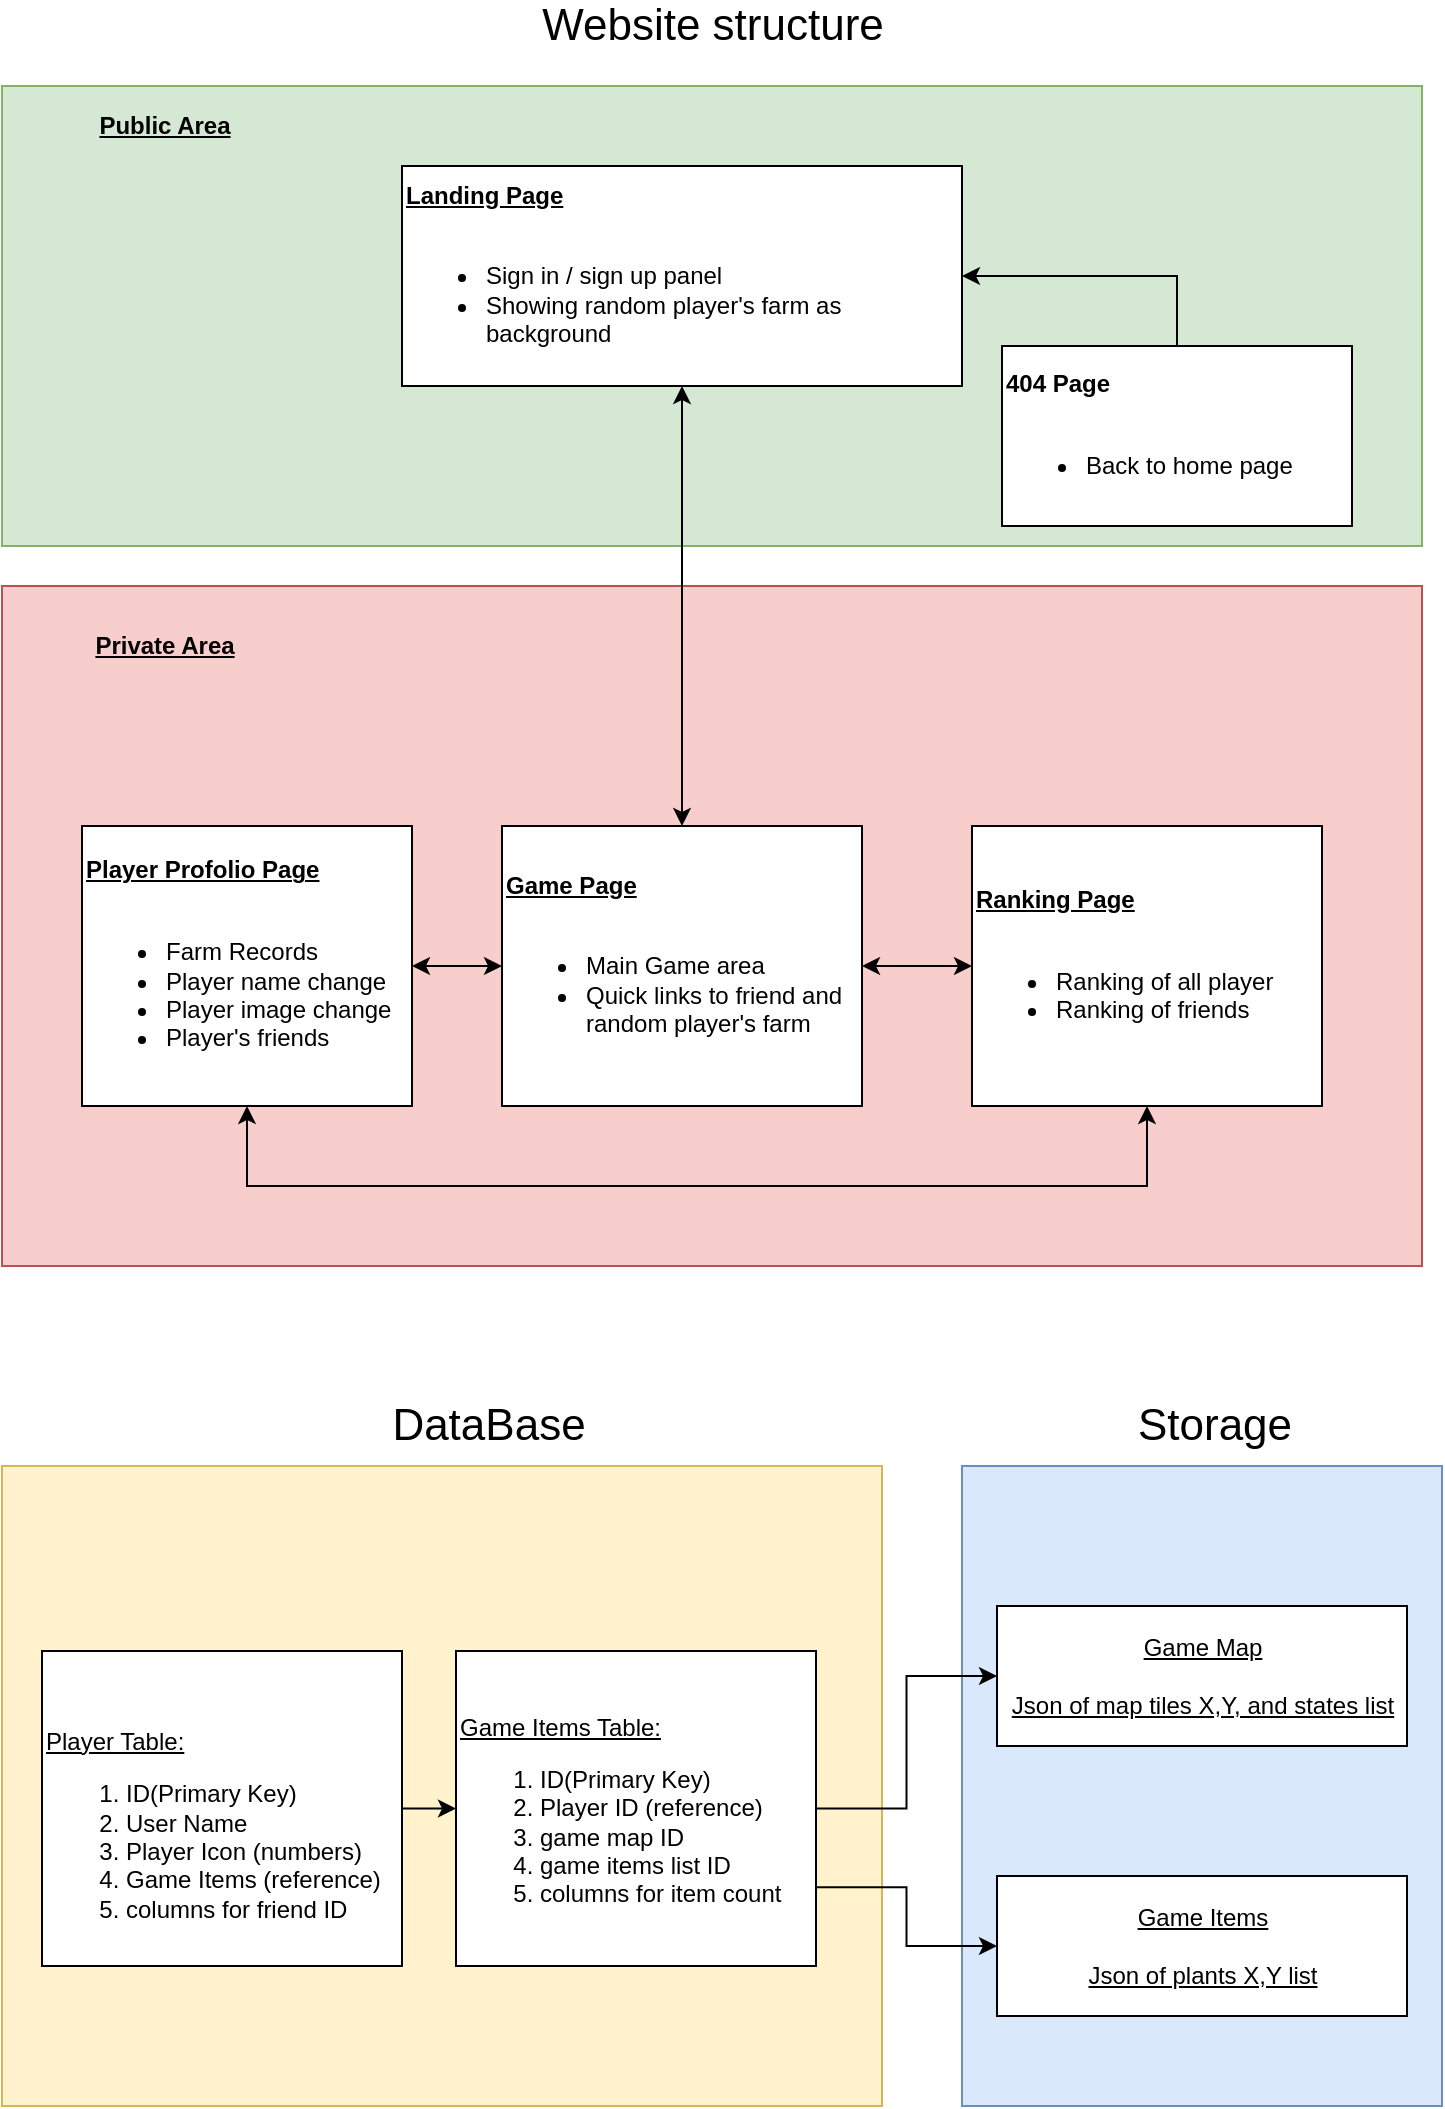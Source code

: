 <mxfile pages="1">
    <diagram id="XdIwv4lQ8_fS5-DtDzAZ" name="Page-1">
        <mxGraphModel dx="1245" dy="1013" grid="1" gridSize="10" guides="1" tooltips="1" connect="1" arrows="1" fold="1" page="1" pageScale="1" pageWidth="850" pageHeight="1100" math="0" shadow="0">
            <root>
                <mxCell id="0"/>
                <mxCell id="1" parent="0"/>
                <mxCell id="55" value="" style="rounded=0;whiteSpace=wrap;html=1;fillColor=#dae8fc;strokeColor=#6c8ebf;" parent="1" vertex="1">
                    <mxGeometry x="560" y="750" width="240" height="320" as="geometry"/>
                </mxCell>
                <mxCell id="46" value="" style="rounded=0;whiteSpace=wrap;html=1;fillColor=#fff2cc;strokeColor=#d6b656;" parent="1" vertex="1">
                    <mxGeometry x="80" y="750" width="440" height="320" as="geometry"/>
                </mxCell>
                <mxCell id="40" value="" style="rounded=0;whiteSpace=wrap;html=1;fillColor=#f8cecc;strokeColor=#b85450;" parent="1" vertex="1">
                    <mxGeometry x="80" y="310" width="710" height="340" as="geometry"/>
                </mxCell>
                <mxCell id="32" value="" style="rounded=0;whiteSpace=wrap;html=1;shadow=0;glass=0;comic=0;fillColor=#d5e8d4;strokeColor=#82b366;" parent="1" vertex="1">
                    <mxGeometry x="80" y="60" width="710" height="230" as="geometry"/>
                </mxCell>
                <mxCell id="23" style="edgeStyle=orthogonalEdgeStyle;rounded=0;orthogonalLoop=1;jettySize=auto;html=1;entryX=0.5;entryY=0;entryDx=0;entryDy=0;startArrow=classic;startFill=1;" parent="1" source="19" target="20" edge="1">
                    <mxGeometry relative="1" as="geometry"/>
                </mxCell>
                <mxCell id="19" value="&lt;b&gt;&lt;u&gt;Landing Page&lt;br&gt;&lt;/u&gt;&lt;/b&gt;&lt;br&gt;&lt;ul&gt;&lt;li&gt;&lt;span&gt;Sign in / sign up panel&lt;/span&gt;&lt;/li&gt;&lt;li&gt;&lt;span&gt;Showing random player's farm as background&lt;/span&gt;&lt;/li&gt;&lt;/ul&gt;" style="rounded=0;whiteSpace=wrap;html=1;shadow=0;glass=0;comic=0;align=left;" parent="1" vertex="1">
                    <mxGeometry x="280" y="100" width="280" height="110" as="geometry"/>
                </mxCell>
                <mxCell id="26" style="edgeStyle=orthogonalEdgeStyle;rounded=0;orthogonalLoop=1;jettySize=auto;html=1;entryX=1;entryY=0.5;entryDx=0;entryDy=0;startArrow=classic;startFill=1;" parent="1" source="20" target="22" edge="1">
                    <mxGeometry relative="1" as="geometry"/>
                </mxCell>
                <mxCell id="29" style="edgeStyle=orthogonalEdgeStyle;rounded=0;orthogonalLoop=1;jettySize=auto;html=1;entryX=0;entryY=0.5;entryDx=0;entryDy=0;startArrow=classic;startFill=1;" parent="1" source="20" target="21" edge="1">
                    <mxGeometry relative="1" as="geometry"/>
                </mxCell>
                <mxCell id="20" value="&lt;b&gt;&lt;u&gt;Game Page&lt;/u&gt;&lt;/b&gt;&lt;br&gt;&lt;br&gt;&lt;ul&gt;&lt;li&gt;Main Game area&lt;/li&gt;&lt;li&gt;Quick links to friend and random player's farm&lt;/li&gt;&lt;/ul&gt;" style="rounded=0;whiteSpace=wrap;html=1;shadow=0;glass=0;comic=0;align=left;" parent="1" vertex="1">
                    <mxGeometry x="330" y="430" width="180" height="140" as="geometry"/>
                </mxCell>
                <mxCell id="43" style="edgeStyle=orthogonalEdgeStyle;rounded=0;orthogonalLoop=1;jettySize=auto;html=1;exitX=0.5;exitY=1;exitDx=0;exitDy=0;entryX=0.5;entryY=1;entryDx=0;entryDy=0;startArrow=classic;startFill=1;" parent="1" source="21" target="22" edge="1">
                    <mxGeometry relative="1" as="geometry">
                        <Array as="points">
                            <mxPoint x="653" y="610"/>
                            <mxPoint x="203" y="610"/>
                        </Array>
                    </mxGeometry>
                </mxCell>
                <mxCell id="21" value="&lt;u&gt;&lt;b&gt;Ranking Page&lt;/b&gt;&lt;br&gt;&lt;/u&gt;&lt;br&gt;&lt;ul&gt;&lt;li&gt;Ranking of all player&lt;/li&gt;&lt;li&gt;Ranking of friends&lt;/li&gt;&lt;/ul&gt;" style="rounded=0;whiteSpace=wrap;html=1;shadow=0;glass=0;comic=0;align=left;" parent="1" vertex="1">
                    <mxGeometry x="565" y="430" width="175" height="140" as="geometry"/>
                </mxCell>
                <mxCell id="22" value="&lt;b&gt;&lt;u&gt;Player Profolio Page&lt;/u&gt;&lt;/b&gt;&lt;br&gt;&lt;br&gt;&lt;ul&gt;&lt;li&gt;Farm Records&lt;/li&gt;&lt;li&gt;Player name change&lt;/li&gt;&lt;li&gt;Player image change&lt;/li&gt;&lt;li&gt;Player's friends&lt;/li&gt;&lt;/ul&gt;" style="rounded=0;whiteSpace=wrap;html=1;shadow=0;glass=0;comic=0;align=left;" parent="1" vertex="1">
                    <mxGeometry x="120" y="430" width="165" height="140" as="geometry"/>
                </mxCell>
                <mxCell id="33" value="&lt;font style=&quot;font-size: 22px&quot;&gt;Website structure&lt;/font&gt;" style="text;html=1;strokeColor=none;fillColor=none;align=center;verticalAlign=middle;whiteSpace=wrap;rounded=0;shadow=0;glass=0;comic=0;" parent="1" vertex="1">
                    <mxGeometry x="331.5" y="20" width="207" height="20" as="geometry"/>
                </mxCell>
                <mxCell id="38" style="edgeStyle=orthogonalEdgeStyle;rounded=0;orthogonalLoop=1;jettySize=auto;html=1;" parent="1" source="37" target="19" edge="1">
                    <mxGeometry relative="1" as="geometry">
                        <Array as="points">
                            <mxPoint x="668" y="155"/>
                        </Array>
                    </mxGeometry>
                </mxCell>
                <mxCell id="37" value="&lt;b&gt;404 Page&lt;/b&gt;&lt;br&gt;&lt;br&gt;&lt;ul&gt;&lt;li&gt;Back to home page&lt;/li&gt;&lt;/ul&gt;" style="rounded=0;whiteSpace=wrap;html=1;shadow=0;glass=0;comic=0;align=left;" parent="1" vertex="1">
                    <mxGeometry x="580" y="190" width="175" height="90" as="geometry"/>
                </mxCell>
                <mxCell id="41" value="&lt;b&gt;&lt;u&gt;Public Area&lt;/u&gt;&lt;/b&gt;" style="text;html=1;strokeColor=none;fillColor=none;align=center;verticalAlign=middle;whiteSpace=wrap;rounded=0;shadow=0;glass=0;comic=0;" parent="1" vertex="1">
                    <mxGeometry x="90" y="70" width="143" height="20" as="geometry"/>
                </mxCell>
                <mxCell id="42" value="&lt;b&gt;&lt;u&gt;Private Area&lt;/u&gt;&lt;/b&gt;" style="text;html=1;strokeColor=none;fillColor=none;align=center;verticalAlign=middle;whiteSpace=wrap;rounded=0;shadow=0;glass=0;comic=0;" parent="1" vertex="1">
                    <mxGeometry x="90" y="330" width="143" height="20" as="geometry"/>
                </mxCell>
                <mxCell id="50" style="edgeStyle=orthogonalEdgeStyle;rounded=0;orthogonalLoop=1;jettySize=auto;html=1;" parent="1" source="44" target="45" edge="1">
                    <mxGeometry relative="1" as="geometry"/>
                </mxCell>
                <mxCell id="44" value="&lt;br&gt;&lt;br&gt;&lt;span&gt;&lt;u&gt;Player Table:&lt;/u&gt;&lt;br&gt;&lt;ol&gt;&lt;li&gt;&lt;span&gt;ID(Primary Key)&lt;/span&gt;&lt;/li&gt;&lt;li&gt;User Name&lt;/li&gt;&lt;li&gt;Player Icon (numbers)&lt;/li&gt;&lt;li&gt;Game Items (reference)&lt;/li&gt;&lt;li&gt;columns for friend ID&lt;/li&gt;&lt;/ol&gt;&lt;/span&gt;" style="rounded=0;whiteSpace=wrap;html=1;shadow=0;glass=0;comic=0;align=left;" parent="1" vertex="1">
                    <mxGeometry x="100" y="842.5" width="180" height="157.5" as="geometry"/>
                </mxCell>
                <mxCell id="52" style="edgeStyle=orthogonalEdgeStyle;rounded=0;orthogonalLoop=1;jettySize=auto;html=1;exitX=1;exitY=0.5;exitDx=0;exitDy=0;entryX=0;entryY=0.5;entryDx=0;entryDy=0;" parent="1" source="45" target="51" edge="1">
                    <mxGeometry relative="1" as="geometry"/>
                </mxCell>
                <mxCell id="54" style="edgeStyle=orthogonalEdgeStyle;rounded=0;orthogonalLoop=1;jettySize=auto;html=1;exitX=1;exitY=0.75;exitDx=0;exitDy=0;entryX=0;entryY=0.5;entryDx=0;entryDy=0;" parent="1" source="45" target="53" edge="1">
                    <mxGeometry relative="1" as="geometry"/>
                </mxCell>
                <mxCell id="45" value="&lt;br&gt;&lt;span&gt;&lt;u&gt;Game Items Table:&lt;/u&gt;&lt;br&gt;&lt;ol&gt;&lt;li&gt;ID(Primary Key)&lt;/li&gt;&lt;li&gt;Player ID (reference)&lt;/li&gt;&lt;li&gt;game map ID&lt;/li&gt;&lt;li&gt;game items list ID&lt;/li&gt;&lt;li&gt;columns for item count&lt;/li&gt;&lt;/ol&gt;&lt;/span&gt;" style="rounded=0;whiteSpace=wrap;html=1;shadow=0;glass=0;comic=0;align=left;" parent="1" vertex="1">
                    <mxGeometry x="307" y="842.5" width="180" height="157.5" as="geometry"/>
                </mxCell>
                <mxCell id="47" value="&lt;font style=&quot;font-size: 22px&quot;&gt;DataBase&lt;/font&gt;" style="text;html=1;strokeColor=none;fillColor=none;align=center;verticalAlign=middle;whiteSpace=wrap;rounded=0;shadow=0;glass=0;comic=0;" parent="1" vertex="1">
                    <mxGeometry x="219.5" y="720" width="207" height="20" as="geometry"/>
                </mxCell>
                <mxCell id="51" value="&lt;u&gt;Game Map&lt;br&gt;&lt;br&gt;Json of map tiles X,Y, and states list&lt;br&gt;&lt;/u&gt;" style="rounded=0;whiteSpace=wrap;html=1;" parent="1" vertex="1">
                    <mxGeometry x="577.5" y="820" width="205" height="70" as="geometry"/>
                </mxCell>
                <mxCell id="53" value="&lt;u&gt;Game Items&lt;br&gt;&lt;br&gt;Json of plants X,Y list&lt;br&gt;&lt;/u&gt;" style="rounded=0;whiteSpace=wrap;html=1;" parent="1" vertex="1">
                    <mxGeometry x="577.5" y="955" width="205" height="70" as="geometry"/>
                </mxCell>
                <mxCell id="56" value="&lt;font style=&quot;font-size: 22px&quot;&gt;Storage&lt;/font&gt;" style="text;html=1;strokeColor=none;fillColor=none;align=center;verticalAlign=middle;whiteSpace=wrap;rounded=0;shadow=0;glass=0;comic=0;" parent="1" vertex="1">
                    <mxGeometry x="583" y="720" width="207" height="20" as="geometry"/>
                </mxCell>
            </root>
        </mxGraphModel>
    </diagram>
    <diagram id="KLiDko6c9qLAp2b6ajG7" name="DataBase_DIO_v1">
        <mxGraphModel dx="934" dy="760" grid="1" gridSize="10" guides="1" tooltips="1" connect="1" arrows="1" fold="1" page="1" pageScale="1" pageWidth="827" pageHeight="1169" math="0" shadow="0">
            <root>
                <mxCell id="bg_3YFi4MX8aTfjCKNi9-0"/>
                <mxCell id="bg_3YFi4MX8aTfjCKNi9-1" parent="bg_3YFi4MX8aTfjCKNi9-0"/>
                <mxCell id="gTAQo0cqt9wSHsmZ6uD3-0" value="&lt;br&gt;&lt;br&gt;&lt;span&gt;&lt;u&gt;Player Table:&lt;/u&gt;&lt;br&gt;&lt;ol&gt;&lt;li&gt;&lt;span&gt;ID(Primary Key)&lt;/span&gt;&lt;/li&gt;&lt;li&gt;User Name&lt;/li&gt;&lt;li&gt;Player Icon (numbers)&lt;/li&gt;&lt;li&gt;Game Items (reference)&lt;/li&gt;&lt;li&gt;columns for friend ID&lt;/li&gt;&lt;/ol&gt;&lt;/span&gt;" style="rounded=0;whiteSpace=wrap;html=1;shadow=0;glass=0;comic=0;align=left;" vertex="1" parent="bg_3YFi4MX8aTfjCKNi9-1">
                    <mxGeometry x="380" y="270" width="180" height="157.5" as="geometry"/>
                </mxCell>
                <mxCell id="Qzjzcl9aiFE4IQkGEI-d-0" value="&lt;br&gt;&lt;span&gt;&lt;u&gt;Game Items Table:&lt;/u&gt;&lt;br&gt;&lt;ol&gt;&lt;li&gt;ID(Primary Key)&lt;/li&gt;&lt;li&gt;Player ID (reference)&lt;/li&gt;&lt;li&gt;game map ID&lt;/li&gt;&lt;li&gt;game items list ID&lt;/li&gt;&lt;li&gt;columns for item count&lt;/li&gt;&lt;/ol&gt;&lt;/span&gt;" style="rounded=0;whiteSpace=wrap;html=1;shadow=0;glass=0;comic=0;align=left;" vertex="1" parent="bg_3YFi4MX8aTfjCKNi9-1">
                    <mxGeometry x="590" y="270" width="180" height="157.5" as="geometry"/>
                </mxCell>
                <mxCell id="Qzjzcl9aiFE4IQkGEI-d-161" value="Player Table" style="shape=table;startSize=30;container=1;collapsible=0;childLayout=tableLayout;fixedRows=1;rowLines=0;fontStyle=1;align=center;pointerEvents=1;" vertex="1" parent="bg_3YFi4MX8aTfjCKNi9-1">
                    <mxGeometry x="280" y="510" width="180" height="210" as="geometry"/>
                </mxCell>
                <mxCell id="Qzjzcl9aiFE4IQkGEI-d-162" value="" style="shape=partialRectangle;html=1;whiteSpace=wrap;collapsible=0;dropTarget=0;pointerEvents=1;fillColor=none;top=0;left=0;bottom=1;right=0;points=[[0,0.5],[1,0.5]];portConstraint=eastwest;" vertex="1" parent="Qzjzcl9aiFE4IQkGEI-d-161">
                    <mxGeometry y="30" width="180" height="30" as="geometry"/>
                </mxCell>
                <mxCell id="Qzjzcl9aiFE4IQkGEI-d-163" value="1" style="shape=partialRectangle;html=1;whiteSpace=wrap;connectable=0;fillColor=none;top=0;left=0;bottom=0;right=0;overflow=hidden;pointerEvents=1;" vertex="1" parent="Qzjzcl9aiFE4IQkGEI-d-162">
                    <mxGeometry width="40" height="30" as="geometry">
                        <mxRectangle width="40" height="30" as="alternateBounds"/>
                    </mxGeometry>
                </mxCell>
                <mxCell id="Qzjzcl9aiFE4IQkGEI-d-164" value="User ID (Primary Key)" style="shape=partialRectangle;html=1;whiteSpace=wrap;connectable=0;fillColor=none;top=0;left=0;bottom=0;right=0;align=left;spacingLeft=6;overflow=hidden;pointerEvents=1;" vertex="1" parent="Qzjzcl9aiFE4IQkGEI-d-162">
                    <mxGeometry x="40" width="140" height="30" as="geometry">
                        <mxRectangle width="140" height="30" as="alternateBounds"/>
                    </mxGeometry>
                </mxCell>
                <mxCell id="Qzjzcl9aiFE4IQkGEI-d-165" value="" style="shape=partialRectangle;html=1;whiteSpace=wrap;collapsible=0;dropTarget=0;pointerEvents=1;fillColor=none;top=0;left=0;bottom=0;right=0;points=[[0,0.5],[1,0.5]];portConstraint=eastwest;" vertex="1" parent="Qzjzcl9aiFE4IQkGEI-d-161">
                    <mxGeometry y="60" width="180" height="30" as="geometry"/>
                </mxCell>
                <mxCell id="Qzjzcl9aiFE4IQkGEI-d-166" value="2" style="shape=partialRectangle;html=1;whiteSpace=wrap;connectable=0;fillColor=none;top=0;left=0;bottom=0;right=0;overflow=hidden;pointerEvents=1;" vertex="1" parent="Qzjzcl9aiFE4IQkGEI-d-165">
                    <mxGeometry width="40" height="30" as="geometry">
                        <mxRectangle width="40" height="30" as="alternateBounds"/>
                    </mxGeometry>
                </mxCell>
                <mxCell id="Qzjzcl9aiFE4IQkGEI-d-167" value="Login Acc (not null)" style="shape=partialRectangle;html=1;whiteSpace=wrap;connectable=0;fillColor=none;top=0;left=0;bottom=0;right=0;align=left;spacingLeft=6;overflow=hidden;pointerEvents=1;" vertex="1" parent="Qzjzcl9aiFE4IQkGEI-d-165">
                    <mxGeometry x="40" width="140" height="30" as="geometry">
                        <mxRectangle width="140" height="30" as="alternateBounds"/>
                    </mxGeometry>
                </mxCell>
                <mxCell id="Qzjzcl9aiFE4IQkGEI-d-168" value="" style="shape=partialRectangle;html=1;whiteSpace=wrap;collapsible=0;dropTarget=0;pointerEvents=1;fillColor=none;top=0;left=0;bottom=0;right=0;points=[[0,0.5],[1,0.5]];portConstraint=eastwest;" vertex="1" parent="Qzjzcl9aiFE4IQkGEI-d-161">
                    <mxGeometry y="90" width="180" height="30" as="geometry"/>
                </mxCell>
                <mxCell id="Qzjzcl9aiFE4IQkGEI-d-169" value="3" style="shape=partialRectangle;html=1;whiteSpace=wrap;connectable=0;fillColor=none;top=0;left=0;bottom=0;right=0;overflow=hidden;pointerEvents=1;" vertex="1" parent="Qzjzcl9aiFE4IQkGEI-d-168">
                    <mxGeometry width="40" height="30" as="geometry">
                        <mxRectangle width="40" height="30" as="alternateBounds"/>
                    </mxGeometry>
                </mxCell>
                <mxCell id="Qzjzcl9aiFE4IQkGEI-d-170" value="Login Pw (not null" style="shape=partialRectangle;html=1;whiteSpace=wrap;connectable=0;fillColor=none;top=0;left=0;bottom=0;right=0;align=left;spacingLeft=6;overflow=hidden;pointerEvents=1;" vertex="1" parent="Qzjzcl9aiFE4IQkGEI-d-168">
                    <mxGeometry x="40" width="140" height="30" as="geometry">
                        <mxRectangle width="140" height="30" as="alternateBounds"/>
                    </mxGeometry>
                </mxCell>
                <mxCell id="Qzjzcl9aiFE4IQkGEI-d-247" value="" style="shape=partialRectangle;html=1;whiteSpace=wrap;collapsible=0;dropTarget=0;pointerEvents=1;fillColor=none;top=0;left=0;bottom=0;right=0;points=[[0,0.5],[1,0.5]];portConstraint=eastwest;" vertex="1" parent="Qzjzcl9aiFE4IQkGEI-d-161">
                    <mxGeometry y="120" width="180" height="30" as="geometry"/>
                </mxCell>
                <mxCell id="Qzjzcl9aiFE4IQkGEI-d-248" value="4" style="shape=partialRectangle;html=1;whiteSpace=wrap;connectable=0;fillColor=none;top=0;left=0;bottom=0;right=0;overflow=hidden;pointerEvents=1;" vertex="1" parent="Qzjzcl9aiFE4IQkGEI-d-247">
                    <mxGeometry width="40" height="30" as="geometry">
                        <mxRectangle width="40" height="30" as="alternateBounds"/>
                    </mxGeometry>
                </mxCell>
                <mxCell id="Qzjzcl9aiFE4IQkGEI-d-249" value="Last Login Time (defualt)" style="shape=partialRectangle;html=1;whiteSpace=wrap;connectable=0;fillColor=none;top=0;left=0;bottom=0;right=0;align=left;spacingLeft=6;overflow=hidden;pointerEvents=1;" vertex="1" parent="Qzjzcl9aiFE4IQkGEI-d-247">
                    <mxGeometry x="40" width="140" height="30" as="geometry">
                        <mxRectangle width="140" height="30" as="alternateBounds"/>
                    </mxGeometry>
                </mxCell>
                <mxCell id="Qzjzcl9aiFE4IQkGEI-d-250" value="" style="shape=partialRectangle;html=1;whiteSpace=wrap;collapsible=0;dropTarget=0;pointerEvents=1;fillColor=none;top=0;left=0;bottom=0;right=0;points=[[0,0.5],[1,0.5]];portConstraint=eastwest;" vertex="1" parent="Qzjzcl9aiFE4IQkGEI-d-161">
                    <mxGeometry y="150" width="180" height="30" as="geometry"/>
                </mxCell>
                <mxCell id="Qzjzcl9aiFE4IQkGEI-d-251" value="5" style="shape=partialRectangle;html=1;whiteSpace=wrap;connectable=0;fillColor=none;top=0;left=0;bottom=0;right=0;overflow=hidden;pointerEvents=1;" vertex="1" parent="Qzjzcl9aiFE4IQkGEI-d-250">
                    <mxGeometry width="40" height="30" as="geometry">
                        <mxRectangle width="40" height="30" as="alternateBounds"/>
                    </mxGeometry>
                </mxCell>
                <mxCell id="Qzjzcl9aiFE4IQkGEI-d-252" value="HashKey (if need)" style="shape=partialRectangle;html=1;whiteSpace=wrap;connectable=0;fillColor=none;top=0;left=0;bottom=0;right=0;align=left;spacingLeft=6;overflow=hidden;pointerEvents=1;" vertex="1" parent="Qzjzcl9aiFE4IQkGEI-d-250">
                    <mxGeometry x="40" width="140" height="30" as="geometry">
                        <mxRectangle width="140" height="30" as="alternateBounds"/>
                    </mxGeometry>
                </mxCell>
                <mxCell id="Qzjzcl9aiFE4IQkGEI-d-174" value="user_info" style="shape=table;startSize=30;container=1;collapsible=0;childLayout=tableLayout;fixedRows=1;rowLines=0;fontStyle=1;align=center;pointerEvents=1;" vertex="1" parent="bg_3YFi4MX8aTfjCKNi9-1">
                    <mxGeometry x="600" y="510" width="180" height="270" as="geometry"/>
                </mxCell>
                <mxCell id="Qzjzcl9aiFE4IQkGEI-d-175" value="" style="shape=partialRectangle;html=1;whiteSpace=wrap;collapsible=0;dropTarget=0;pointerEvents=1;fillColor=none;top=0;left=0;bottom=1;right=0;points=[[0,0.5],[1,0.5]];portConstraint=eastwest;" vertex="1" parent="Qzjzcl9aiFE4IQkGEI-d-174">
                    <mxGeometry y="30" width="180" height="30" as="geometry"/>
                </mxCell>
                <mxCell id="Qzjzcl9aiFE4IQkGEI-d-176" value="1" style="shape=partialRectangle;html=1;whiteSpace=wrap;connectable=0;fillColor=none;top=0;left=0;bottom=0;right=0;overflow=hidden;pointerEvents=1;" vertex="1" parent="Qzjzcl9aiFE4IQkGEI-d-175">
                    <mxGeometry width="40" height="30" as="geometry">
                        <mxRectangle width="40" height="30" as="alternateBounds"/>
                    </mxGeometry>
                </mxCell>
                <mxCell id="Qzjzcl9aiFE4IQkGEI-d-177" value="User ID (FK)" style="shape=partialRectangle;html=1;whiteSpace=wrap;connectable=0;fillColor=none;top=0;left=0;bottom=0;right=0;align=left;spacingLeft=6;overflow=hidden;pointerEvents=1;" vertex="1" parent="Qzjzcl9aiFE4IQkGEI-d-175">
                    <mxGeometry x="40" width="140" height="30" as="geometry">
                        <mxRectangle width="140" height="30" as="alternateBounds"/>
                    </mxGeometry>
                </mxCell>
                <mxCell id="Qzjzcl9aiFE4IQkGEI-d-178" value="" style="shape=partialRectangle;html=1;whiteSpace=wrap;collapsible=0;dropTarget=0;pointerEvents=1;fillColor=none;top=0;left=0;bottom=0;right=0;points=[[0,0.5],[1,0.5]];portConstraint=eastwest;" vertex="1" parent="Qzjzcl9aiFE4IQkGEI-d-174">
                    <mxGeometry y="60" width="180" height="30" as="geometry"/>
                </mxCell>
                <mxCell id="Qzjzcl9aiFE4IQkGEI-d-179" value="2" style="shape=partialRectangle;html=1;whiteSpace=wrap;connectable=0;fillColor=none;top=0;left=0;bottom=0;right=0;overflow=hidden;pointerEvents=1;" vertex="1" parent="Qzjzcl9aiFE4IQkGEI-d-178">
                    <mxGeometry width="40" height="30" as="geometry">
                        <mxRectangle width="40" height="30" as="alternateBounds"/>
                    </mxGeometry>
                </mxCell>
                <mxCell id="Qzjzcl9aiFE4IQkGEI-d-180" value="User Name (not null)" style="shape=partialRectangle;html=1;whiteSpace=wrap;connectable=0;fillColor=none;top=0;left=0;bottom=0;right=0;align=left;spacingLeft=6;overflow=hidden;pointerEvents=1;" vertex="1" parent="Qzjzcl9aiFE4IQkGEI-d-178">
                    <mxGeometry x="40" width="140" height="30" as="geometry">
                        <mxRectangle width="140" height="30" as="alternateBounds"/>
                    </mxGeometry>
                </mxCell>
                <mxCell id="Qzjzcl9aiFE4IQkGEI-d-181" value="" style="shape=partialRectangle;html=1;whiteSpace=wrap;collapsible=0;dropTarget=0;pointerEvents=1;fillColor=none;top=0;left=0;bottom=0;right=0;points=[[0,0.5],[1,0.5]];portConstraint=eastwest;" vertex="1" parent="Qzjzcl9aiFE4IQkGEI-d-174">
                    <mxGeometry y="90" width="180" height="30" as="geometry"/>
                </mxCell>
                <mxCell id="Qzjzcl9aiFE4IQkGEI-d-182" value="3" style="shape=partialRectangle;html=1;whiteSpace=wrap;connectable=0;fillColor=none;top=0;left=0;bottom=0;right=0;overflow=hidden;pointerEvents=1;" vertex="1" parent="Qzjzcl9aiFE4IQkGEI-d-181">
                    <mxGeometry width="40" height="30" as="geometry">
                        <mxRectangle width="40" height="30" as="alternateBounds"/>
                    </mxGeometry>
                </mxCell>
                <mxCell id="Qzjzcl9aiFE4IQkGEI-d-183" value="User Icon" style="shape=partialRectangle;html=1;whiteSpace=wrap;connectable=0;fillColor=none;top=0;left=0;bottom=0;right=0;align=left;spacingLeft=6;overflow=hidden;pointerEvents=1;" vertex="1" parent="Qzjzcl9aiFE4IQkGEI-d-181">
                    <mxGeometry x="40" width="140" height="30" as="geometry">
                        <mxRectangle width="140" height="30" as="alternateBounds"/>
                    </mxGeometry>
                </mxCell>
                <mxCell id="Qzjzcl9aiFE4IQkGEI-d-185" value="" style="shape=partialRectangle;html=1;whiteSpace=wrap;collapsible=0;dropTarget=0;pointerEvents=1;fillColor=none;top=0;left=0;bottom=0;right=0;points=[[0,0.5],[1,0.5]];portConstraint=eastwest;" vertex="1" parent="Qzjzcl9aiFE4IQkGEI-d-174">
                    <mxGeometry y="120" width="180" height="30" as="geometry"/>
                </mxCell>
                <mxCell id="Qzjzcl9aiFE4IQkGEI-d-186" value="4" style="shape=partialRectangle;html=1;whiteSpace=wrap;connectable=0;fillColor=none;top=0;left=0;bottom=0;right=0;overflow=hidden;pointerEvents=1;" vertex="1" parent="Qzjzcl9aiFE4IQkGEI-d-185">
                    <mxGeometry width="40" height="30" as="geometry">
                        <mxRectangle width="40" height="30" as="alternateBounds"/>
                    </mxGeometry>
                </mxCell>
                <mxCell id="Qzjzcl9aiFE4IQkGEI-d-187" value="Friend (other User ID)" style="shape=partialRectangle;html=1;whiteSpace=wrap;connectable=0;fillColor=none;top=0;left=0;bottom=0;right=0;align=left;spacingLeft=6;overflow=hidden;pointerEvents=1;" vertex="1" parent="Qzjzcl9aiFE4IQkGEI-d-185">
                    <mxGeometry x="40" width="140" height="30" as="geometry">
                        <mxRectangle width="140" height="30" as="alternateBounds"/>
                    </mxGeometry>
                </mxCell>
                <mxCell id="Qzjzcl9aiFE4IQkGEI-d-188" value="" style="shape=partialRectangle;html=1;whiteSpace=wrap;collapsible=0;dropTarget=0;pointerEvents=1;fillColor=none;top=0;left=0;bottom=0;right=0;points=[[0,0.5],[1,0.5]];portConstraint=eastwest;" vertex="1" parent="Qzjzcl9aiFE4IQkGEI-d-174">
                    <mxGeometry y="150" width="180" height="30" as="geometry"/>
                </mxCell>
                <mxCell id="Qzjzcl9aiFE4IQkGEI-d-189" value="5" style="shape=partialRectangle;html=1;whiteSpace=wrap;connectable=0;fillColor=none;top=0;left=0;bottom=0;right=0;overflow=hidden;pointerEvents=1;" vertex="1" parent="Qzjzcl9aiFE4IQkGEI-d-188">
                    <mxGeometry width="40" height="30" as="geometry">
                        <mxRectangle width="40" height="30" as="alternateBounds"/>
                    </mxGeometry>
                </mxCell>
                <mxCell id="Qzjzcl9aiFE4IQkGEI-d-190" value="Game_Map_ID (PK)" style="shape=partialRectangle;html=1;whiteSpace=wrap;connectable=0;fillColor=none;top=0;left=0;bottom=0;right=0;align=left;spacingLeft=6;overflow=hidden;pointerEvents=1;" vertex="1" parent="Qzjzcl9aiFE4IQkGEI-d-188">
                    <mxGeometry x="40" width="140" height="30" as="geometry">
                        <mxRectangle width="140" height="30" as="alternateBounds"/>
                    </mxGeometry>
                </mxCell>
                <mxCell id="Qzjzcl9aiFE4IQkGEI-d-217" value="" style="shape=partialRectangle;html=1;whiteSpace=wrap;collapsible=0;dropTarget=0;pointerEvents=1;fillColor=none;top=0;left=0;bottom=0;right=0;points=[[0,0.5],[1,0.5]];portConstraint=eastwest;" vertex="1" parent="Qzjzcl9aiFE4IQkGEI-d-174">
                    <mxGeometry y="180" width="180" height="30" as="geometry"/>
                </mxCell>
                <mxCell id="Qzjzcl9aiFE4IQkGEI-d-218" value="6" style="shape=partialRectangle;html=1;whiteSpace=wrap;connectable=0;fillColor=none;top=0;left=0;bottom=0;right=0;overflow=hidden;pointerEvents=1;" vertex="1" parent="Qzjzcl9aiFE4IQkGEI-d-217">
                    <mxGeometry width="40" height="30" as="geometry">
                        <mxRectangle width="40" height="30" as="alternateBounds"/>
                    </mxGeometry>
                </mxCell>
                <mxCell id="Qzjzcl9aiFE4IQkGEI-d-219" value="Marks" style="shape=partialRectangle;html=1;whiteSpace=wrap;connectable=0;fillColor=none;top=0;left=0;bottom=0;right=0;align=left;spacingLeft=6;overflow=hidden;pointerEvents=1;" vertex="1" parent="Qzjzcl9aiFE4IQkGEI-d-217">
                    <mxGeometry x="40" width="140" height="30" as="geometry">
                        <mxRectangle width="140" height="30" as="alternateBounds"/>
                    </mxGeometry>
                </mxCell>
                <mxCell id="Qzjzcl9aiFE4IQkGEI-d-241" value="" style="shape=partialRectangle;html=1;whiteSpace=wrap;collapsible=0;dropTarget=0;pointerEvents=1;fillColor=none;top=0;left=0;bottom=0;right=0;points=[[0,0.5],[1,0.5]];portConstraint=eastwest;" vertex="1" parent="Qzjzcl9aiFE4IQkGEI-d-174">
                    <mxGeometry y="210" width="180" height="30" as="geometry"/>
                </mxCell>
                <mxCell id="Qzjzcl9aiFE4IQkGEI-d-242" value="7" style="shape=partialRectangle;html=1;whiteSpace=wrap;connectable=0;fillColor=none;top=0;left=0;bottom=0;right=0;overflow=hidden;pointerEvents=1;" vertex="1" parent="Qzjzcl9aiFE4IQkGEI-d-241">
                    <mxGeometry width="40" height="30" as="geometry">
                        <mxRectangle width="40" height="30" as="alternateBounds"/>
                    </mxGeometry>
                </mxCell>
                <mxCell id="Qzjzcl9aiFE4IQkGEI-d-243" value="Create_at (default time)" style="shape=partialRectangle;html=1;whiteSpace=wrap;connectable=0;fillColor=none;top=0;left=0;bottom=0;right=0;align=left;spacingLeft=6;overflow=hidden;pointerEvents=1;" vertex="1" parent="Qzjzcl9aiFE4IQkGEI-d-241">
                    <mxGeometry x="40" width="140" height="30" as="geometry">
                        <mxRectangle width="140" height="30" as="alternateBounds"/>
                    </mxGeometry>
                </mxCell>
                <mxCell id="Qzjzcl9aiFE4IQkGEI-d-191" style="edgeStyle=none;html=1;exitX=1;exitY=0.5;exitDx=0;exitDy=0;entryX=0;entryY=0.5;entryDx=0;entryDy=0;" edge="1" parent="bg_3YFi4MX8aTfjCKNi9-1" source="Qzjzcl9aiFE4IQkGEI-d-162" target="Qzjzcl9aiFE4IQkGEI-d-175">
                    <mxGeometry relative="1" as="geometry"/>
                </mxCell>
                <mxCell id="Qzjzcl9aiFE4IQkGEI-d-207" value="Game_Map_Table" style="shape=table;startSize=30;container=1;collapsible=0;childLayout=tableLayout;fixedRows=1;rowLines=0;fontStyle=1;align=center;pointerEvents=1;" vertex="1" parent="bg_3YFi4MX8aTfjCKNi9-1">
                    <mxGeometry x="324" y="770" width="180" height="180" as="geometry"/>
                </mxCell>
                <mxCell id="Qzjzcl9aiFE4IQkGEI-d-208" value="" style="shape=partialRectangle;html=1;whiteSpace=wrap;collapsible=0;dropTarget=0;pointerEvents=1;fillColor=none;top=0;left=0;bottom=1;right=0;points=[[0,0.5],[1,0.5]];portConstraint=eastwest;" vertex="1" parent="Qzjzcl9aiFE4IQkGEI-d-207">
                    <mxGeometry y="30" width="180" height="30" as="geometry"/>
                </mxCell>
                <mxCell id="Qzjzcl9aiFE4IQkGEI-d-209" value="1" style="shape=partialRectangle;html=1;whiteSpace=wrap;connectable=0;fillColor=none;top=0;left=0;bottom=0;right=0;overflow=hidden;pointerEvents=1;" vertex="1" parent="Qzjzcl9aiFE4IQkGEI-d-208">
                    <mxGeometry width="40" height="30" as="geometry">
                        <mxRectangle width="40" height="30" as="alternateBounds"/>
                    </mxGeometry>
                </mxCell>
                <mxCell id="Qzjzcl9aiFE4IQkGEI-d-210" value="Game_Map_ID (FK)" style="shape=partialRectangle;html=1;whiteSpace=wrap;connectable=0;fillColor=none;top=0;left=0;bottom=0;right=0;align=left;spacingLeft=6;overflow=hidden;pointerEvents=1;" vertex="1" parent="Qzjzcl9aiFE4IQkGEI-d-208">
                    <mxGeometry x="40" width="140" height="30" as="geometry">
                        <mxRectangle width="140" height="30" as="alternateBounds"/>
                    </mxGeometry>
                </mxCell>
                <mxCell id="Qzjzcl9aiFE4IQkGEI-d-214" value="" style="shape=partialRectangle;html=1;whiteSpace=wrap;collapsible=0;dropTarget=0;pointerEvents=1;fillColor=none;top=0;left=0;bottom=0;right=0;points=[[0,0.5],[1,0.5]];portConstraint=eastwest;" vertex="1" parent="Qzjzcl9aiFE4IQkGEI-d-207">
                    <mxGeometry y="60" width="180" height="30" as="geometry"/>
                </mxCell>
                <mxCell id="Qzjzcl9aiFE4IQkGEI-d-215" value="3" style="shape=partialRectangle;html=1;whiteSpace=wrap;connectable=0;fillColor=none;top=0;left=0;bottom=0;right=0;overflow=hidden;pointerEvents=1;" vertex="1" parent="Qzjzcl9aiFE4IQkGEI-d-214">
                    <mxGeometry width="40" height="30" as="geometry">
                        <mxRectangle width="40" height="30" as="alternateBounds"/>
                    </mxGeometry>
                </mxCell>
                <mxCell id="Qzjzcl9aiFE4IQkGEI-d-216" value="User ID (FK)" style="shape=partialRectangle;html=1;whiteSpace=wrap;connectable=0;fillColor=none;top=0;left=0;bottom=0;right=0;align=left;spacingLeft=6;overflow=hidden;pointerEvents=1;" vertex="1" parent="Qzjzcl9aiFE4IQkGEI-d-214">
                    <mxGeometry x="40" width="140" height="30" as="geometry">
                        <mxRectangle width="140" height="30" as="alternateBounds"/>
                    </mxGeometry>
                </mxCell>
                <mxCell id="Qzjzcl9aiFE4IQkGEI-d-275" value="" style="shape=partialRectangle;html=1;whiteSpace=wrap;collapsible=0;dropTarget=0;pointerEvents=1;fillColor=none;top=0;left=0;bottom=0;right=0;points=[[0,0.5],[1,0.5]];portConstraint=eastwest;" vertex="1" parent="Qzjzcl9aiFE4IQkGEI-d-207">
                    <mxGeometry y="90" width="180" height="30" as="geometry"/>
                </mxCell>
                <mxCell id="Qzjzcl9aiFE4IQkGEI-d-276" value="4" style="shape=partialRectangle;html=1;whiteSpace=wrap;connectable=0;fillColor=none;top=0;left=0;bottom=0;right=0;overflow=hidden;pointerEvents=1;" vertex="1" parent="Qzjzcl9aiFE4IQkGEI-d-275">
                    <mxGeometry width="40" height="30" as="geometry">
                        <mxRectangle width="40" height="30" as="alternateBounds"/>
                    </mxGeometry>
                </mxCell>
                <mxCell id="Qzjzcl9aiFE4IQkGEI-d-277" value="Marks" style="shape=partialRectangle;html=1;whiteSpace=wrap;connectable=0;fillColor=none;top=0;left=0;bottom=0;right=0;align=left;spacingLeft=6;overflow=hidden;pointerEvents=1;" vertex="1" parent="Qzjzcl9aiFE4IQkGEI-d-275">
                    <mxGeometry x="40" width="140" height="30" as="geometry">
                        <mxRectangle width="140" height="30" as="alternateBounds"/>
                    </mxGeometry>
                </mxCell>
                <mxCell id="Qzjzcl9aiFE4IQkGEI-d-211" value="" style="shape=partialRectangle;html=1;whiteSpace=wrap;collapsible=0;dropTarget=0;pointerEvents=1;fillColor=none;top=0;left=0;bottom=0;right=0;points=[[0,0.5],[1,0.5]];portConstraint=eastwest;" vertex="1" parent="Qzjzcl9aiFE4IQkGEI-d-207">
                    <mxGeometry y="120" width="180" height="30" as="geometry"/>
                </mxCell>
                <mxCell id="Qzjzcl9aiFE4IQkGEI-d-212" value="2" style="shape=partialRectangle;html=1;whiteSpace=wrap;connectable=0;fillColor=none;top=0;left=0;bottom=0;right=0;overflow=hidden;pointerEvents=1;" vertex="1" parent="Qzjzcl9aiFE4IQkGEI-d-211">
                    <mxGeometry width="40" height="30" as="geometry">
                        <mxRectangle width="40" height="30" as="alternateBounds"/>
                    </mxGeometry>
                </mxCell>
                <mxCell id="Qzjzcl9aiFE4IQkGEI-d-213" value="Game_item_Llst" style="shape=partialRectangle;html=1;whiteSpace=wrap;connectable=0;fillColor=none;top=0;left=0;bottom=0;right=0;align=left;spacingLeft=6;overflow=hidden;pointerEvents=1;" vertex="1" parent="Qzjzcl9aiFE4IQkGEI-d-211">
                    <mxGeometry x="40" width="140" height="30" as="geometry">
                        <mxRectangle width="140" height="30" as="alternateBounds"/>
                    </mxGeometry>
                </mxCell>
                <mxCell id="Qzjzcl9aiFE4IQkGEI-d-222" style="edgeStyle=none;html=1;exitX=0;exitY=0.5;exitDx=0;exitDy=0;entryX=1;entryY=0.5;entryDx=0;entryDy=0;" edge="1" parent="bg_3YFi4MX8aTfjCKNi9-1" source="Qzjzcl9aiFE4IQkGEI-d-188" target="Qzjzcl9aiFE4IQkGEI-d-208">
                    <mxGeometry relative="1" as="geometry">
                        <Array as="points">
                            <mxPoint x="560" y="675"/>
                            <mxPoint x="520" y="675"/>
                            <mxPoint x="520" y="720"/>
                            <mxPoint x="520" y="815"/>
                        </Array>
                    </mxGeometry>
                </mxCell>
                <mxCell id="Qzjzcl9aiFE4IQkGEI-d-274" style="edgeStyle=none;html=1;exitX=0;exitY=0.083;exitDx=0;exitDy=0;entryX=1;entryY=0.5;entryDx=0;entryDy=0;exitPerimeter=0;" edge="1" parent="bg_3YFi4MX8aTfjCKNi9-1" source="Qzjzcl9aiFE4IQkGEI-d-223" target="Qzjzcl9aiFE4IQkGEI-d-211">
                    <mxGeometry relative="1" as="geometry"/>
                </mxCell>
                <mxCell id="Qzjzcl9aiFE4IQkGEI-d-223" value="Game_item_List" style="shape=table;startSize=30;container=1;collapsible=0;childLayout=tableLayout;fixedRows=1;rowLines=0;fontStyle=1;align=center;pointerEvents=1;" vertex="1" parent="bg_3YFi4MX8aTfjCKNi9-1">
                    <mxGeometry x="620" y="890" width="180" height="150" as="geometry"/>
                </mxCell>
                <mxCell id="Qzjzcl9aiFE4IQkGEI-d-271" value="" style="shape=partialRectangle;html=1;whiteSpace=wrap;collapsible=0;dropTarget=0;pointerEvents=1;fillColor=none;top=0;left=0;bottom=0;right=0;points=[[0,0.5],[1,0.5]];portConstraint=eastwest;" vertex="1" parent="Qzjzcl9aiFE4IQkGEI-d-223">
                    <mxGeometry y="30" width="180" height="30" as="geometry"/>
                </mxCell>
                <mxCell id="Qzjzcl9aiFE4IQkGEI-d-272" value="1" style="shape=partialRectangle;html=1;whiteSpace=wrap;connectable=0;fillColor=none;top=0;left=0;bottom=0;right=0;overflow=hidden;pointerEvents=1;" vertex="1" parent="Qzjzcl9aiFE4IQkGEI-d-271">
                    <mxGeometry width="40" height="30" as="geometry">
                        <mxRectangle width="40" height="30" as="alternateBounds"/>
                    </mxGeometry>
                </mxCell>
                <mxCell id="Qzjzcl9aiFE4IQkGEI-d-273" value="item 1" style="shape=partialRectangle;html=1;whiteSpace=wrap;connectable=0;fillColor=none;top=0;left=0;bottom=0;right=0;align=left;spacingLeft=6;overflow=hidden;pointerEvents=1;" vertex="1" parent="Qzjzcl9aiFE4IQkGEI-d-271">
                    <mxGeometry x="40" width="140" height="30" as="geometry">
                        <mxRectangle width="140" height="30" as="alternateBounds"/>
                    </mxGeometry>
                </mxCell>
                <mxCell id="Qzjzcl9aiFE4IQkGEI-d-227" value="" style="shape=partialRectangle;html=1;whiteSpace=wrap;collapsible=0;dropTarget=0;pointerEvents=1;fillColor=none;top=0;left=0;bottom=0;right=0;points=[[0,0.5],[1,0.5]];portConstraint=eastwest;" vertex="1" parent="Qzjzcl9aiFE4IQkGEI-d-223">
                    <mxGeometry y="60" width="180" height="30" as="geometry"/>
                </mxCell>
                <mxCell id="Qzjzcl9aiFE4IQkGEI-d-228" value="2" style="shape=partialRectangle;html=1;whiteSpace=wrap;connectable=0;fillColor=none;top=0;left=0;bottom=0;right=0;overflow=hidden;pointerEvents=1;" vertex="1" parent="Qzjzcl9aiFE4IQkGEI-d-227">
                    <mxGeometry width="40" height="30" as="geometry">
                        <mxRectangle width="40" height="30" as="alternateBounds"/>
                    </mxGeometry>
                </mxCell>
                <mxCell id="Qzjzcl9aiFE4IQkGEI-d-229" value="item 2" style="shape=partialRectangle;html=1;whiteSpace=wrap;connectable=0;fillColor=none;top=0;left=0;bottom=0;right=0;align=left;spacingLeft=6;overflow=hidden;pointerEvents=1;" vertex="1" parent="Qzjzcl9aiFE4IQkGEI-d-227">
                    <mxGeometry x="40" width="140" height="30" as="geometry">
                        <mxRectangle width="140" height="30" as="alternateBounds"/>
                    </mxGeometry>
                </mxCell>
                <mxCell id="Qzjzcl9aiFE4IQkGEI-d-230" value="" style="shape=partialRectangle;html=1;whiteSpace=wrap;collapsible=0;dropTarget=0;pointerEvents=1;fillColor=none;top=0;left=0;bottom=0;right=0;points=[[0,0.5],[1,0.5]];portConstraint=eastwest;" vertex="1" parent="Qzjzcl9aiFE4IQkGEI-d-223">
                    <mxGeometry y="90" width="180" height="30" as="geometry"/>
                </mxCell>
                <mxCell id="Qzjzcl9aiFE4IQkGEI-d-231" value="3" style="shape=partialRectangle;html=1;whiteSpace=wrap;connectable=0;fillColor=none;top=0;left=0;bottom=0;right=0;overflow=hidden;pointerEvents=1;" vertex="1" parent="Qzjzcl9aiFE4IQkGEI-d-230">
                    <mxGeometry width="40" height="30" as="geometry">
                        <mxRectangle width="40" height="30" as="alternateBounds"/>
                    </mxGeometry>
                </mxCell>
                <mxCell id="Qzjzcl9aiFE4IQkGEI-d-232" value="item 3" style="shape=partialRectangle;html=1;whiteSpace=wrap;connectable=0;fillColor=none;top=0;left=0;bottom=0;right=0;align=left;spacingLeft=6;overflow=hidden;pointerEvents=1;" vertex="1" parent="Qzjzcl9aiFE4IQkGEI-d-230">
                    <mxGeometry x="40" width="140" height="30" as="geometry">
                        <mxRectangle width="140" height="30" as="alternateBounds"/>
                    </mxGeometry>
                </mxCell>
                <mxCell id="Qzjzcl9aiFE4IQkGEI-d-240" style="edgeStyle=none;html=1;exitX=0;exitY=0.5;exitDx=0;exitDy=0;entryX=0;entryY=0.5;entryDx=0;entryDy=0;" edge="1" parent="bg_3YFi4MX8aTfjCKNi9-1" source="Qzjzcl9aiFE4IQkGEI-d-162" target="Qzjzcl9aiFE4IQkGEI-d-214">
                    <mxGeometry relative="1" as="geometry">
                        <Array as="points">
                            <mxPoint x="200" y="680"/>
                            <mxPoint x="200" y="845"/>
                        </Array>
                    </mxGeometry>
                </mxCell>
                <mxCell id="Qzjzcl9aiFE4IQkGEI-d-253" value="Player Table (F)" style="shape=table;startSize=30;container=1;collapsible=0;childLayout=tableLayout;fixedRows=1;rowLines=0;fontStyle=1;align=center;pointerEvents=1;" vertex="1" parent="bg_3YFi4MX8aTfjCKNi9-1">
                    <mxGeometry x="870" y="600" width="180" height="210" as="geometry"/>
                </mxCell>
                <mxCell id="Qzjzcl9aiFE4IQkGEI-d-254" value="" style="shape=partialRectangle;html=1;whiteSpace=wrap;collapsible=0;dropTarget=0;pointerEvents=1;fillColor=none;top=0;left=0;bottom=1;right=0;points=[[0,0.5],[1,0.5]];portConstraint=eastwest;" vertex="1" parent="Qzjzcl9aiFE4IQkGEI-d-253">
                    <mxGeometry y="30" width="180" height="30" as="geometry"/>
                </mxCell>
                <mxCell id="Qzjzcl9aiFE4IQkGEI-d-255" value="1" style="shape=partialRectangle;html=1;whiteSpace=wrap;connectable=0;fillColor=none;top=0;left=0;bottom=0;right=0;overflow=hidden;pointerEvents=1;" vertex="1" parent="Qzjzcl9aiFE4IQkGEI-d-254">
                    <mxGeometry width="40" height="30" as="geometry">
                        <mxRectangle width="40" height="30" as="alternateBounds"/>
                    </mxGeometry>
                </mxCell>
                <mxCell id="Qzjzcl9aiFE4IQkGEI-d-256" value="User ID (Primary Key)" style="shape=partialRectangle;html=1;whiteSpace=wrap;connectable=0;fillColor=none;top=0;left=0;bottom=0;right=0;align=left;spacingLeft=6;overflow=hidden;pointerEvents=1;" vertex="1" parent="Qzjzcl9aiFE4IQkGEI-d-254">
                    <mxGeometry x="40" width="140" height="30" as="geometry">
                        <mxRectangle width="140" height="30" as="alternateBounds"/>
                    </mxGeometry>
                </mxCell>
                <mxCell id="Qzjzcl9aiFE4IQkGEI-d-257" value="" style="shape=partialRectangle;html=1;whiteSpace=wrap;collapsible=0;dropTarget=0;pointerEvents=1;fillColor=none;top=0;left=0;bottom=0;right=0;points=[[0,0.5],[1,0.5]];portConstraint=eastwest;" vertex="1" parent="Qzjzcl9aiFE4IQkGEI-d-253">
                    <mxGeometry y="60" width="180" height="30" as="geometry"/>
                </mxCell>
                <mxCell id="Qzjzcl9aiFE4IQkGEI-d-258" value="2" style="shape=partialRectangle;html=1;whiteSpace=wrap;connectable=0;fillColor=none;top=0;left=0;bottom=0;right=0;overflow=hidden;pointerEvents=1;" vertex="1" parent="Qzjzcl9aiFE4IQkGEI-d-257">
                    <mxGeometry width="40" height="30" as="geometry">
                        <mxRectangle width="40" height="30" as="alternateBounds"/>
                    </mxGeometry>
                </mxCell>
                <mxCell id="Qzjzcl9aiFE4IQkGEI-d-259" value="Login Acc" style="shape=partialRectangle;html=1;whiteSpace=wrap;connectable=0;fillColor=none;top=0;left=0;bottom=0;right=0;align=left;spacingLeft=6;overflow=hidden;pointerEvents=1;" vertex="1" parent="Qzjzcl9aiFE4IQkGEI-d-257">
                    <mxGeometry x="40" width="140" height="30" as="geometry">
                        <mxRectangle width="140" height="30" as="alternateBounds"/>
                    </mxGeometry>
                </mxCell>
                <mxCell id="Qzjzcl9aiFE4IQkGEI-d-260" value="" style="shape=partialRectangle;html=1;whiteSpace=wrap;collapsible=0;dropTarget=0;pointerEvents=1;fillColor=none;top=0;left=0;bottom=0;right=0;points=[[0,0.5],[1,0.5]];portConstraint=eastwest;" vertex="1" parent="Qzjzcl9aiFE4IQkGEI-d-253">
                    <mxGeometry y="90" width="180" height="30" as="geometry"/>
                </mxCell>
                <mxCell id="Qzjzcl9aiFE4IQkGEI-d-261" value="3" style="shape=partialRectangle;html=1;whiteSpace=wrap;connectable=0;fillColor=none;top=0;left=0;bottom=0;right=0;overflow=hidden;pointerEvents=1;" vertex="1" parent="Qzjzcl9aiFE4IQkGEI-d-260">
                    <mxGeometry width="40" height="30" as="geometry">
                        <mxRectangle width="40" height="30" as="alternateBounds"/>
                    </mxGeometry>
                </mxCell>
                <mxCell id="Qzjzcl9aiFE4IQkGEI-d-262" value="Login Pw" style="shape=partialRectangle;html=1;whiteSpace=wrap;connectable=0;fillColor=none;top=0;left=0;bottom=0;right=0;align=left;spacingLeft=6;overflow=hidden;pointerEvents=1;" vertex="1" parent="Qzjzcl9aiFE4IQkGEI-d-260">
                    <mxGeometry x="40" width="140" height="30" as="geometry">
                        <mxRectangle width="140" height="30" as="alternateBounds"/>
                    </mxGeometry>
                </mxCell>
                <mxCell id="Qzjzcl9aiFE4IQkGEI-d-263" value="" style="shape=partialRectangle;html=1;whiteSpace=wrap;collapsible=0;dropTarget=0;pointerEvents=1;fillColor=none;top=0;left=0;bottom=0;right=0;points=[[0,0.5],[1,0.5]];portConstraint=eastwest;" vertex="1" parent="Qzjzcl9aiFE4IQkGEI-d-253">
                    <mxGeometry y="120" width="180" height="30" as="geometry"/>
                </mxCell>
                <mxCell id="Qzjzcl9aiFE4IQkGEI-d-264" value="4" style="shape=partialRectangle;html=1;whiteSpace=wrap;connectable=0;fillColor=none;top=0;left=0;bottom=0;right=0;overflow=hidden;pointerEvents=1;" vertex="1" parent="Qzjzcl9aiFE4IQkGEI-d-263">
                    <mxGeometry width="40" height="30" as="geometry">
                        <mxRectangle width="40" height="30" as="alternateBounds"/>
                    </mxGeometry>
                </mxCell>
                <mxCell id="Qzjzcl9aiFE4IQkGEI-d-265" value="Last Login Time" style="shape=partialRectangle;html=1;whiteSpace=wrap;connectable=0;fillColor=none;top=0;left=0;bottom=0;right=0;align=left;spacingLeft=6;overflow=hidden;pointerEvents=1;" vertex="1" parent="Qzjzcl9aiFE4IQkGEI-d-263">
                    <mxGeometry x="40" width="140" height="30" as="geometry">
                        <mxRectangle width="140" height="30" as="alternateBounds"/>
                    </mxGeometry>
                </mxCell>
                <mxCell id="Qzjzcl9aiFE4IQkGEI-d-266" value="" style="shape=partialRectangle;html=1;whiteSpace=wrap;collapsible=0;dropTarget=0;pointerEvents=1;fillColor=none;top=0;left=0;bottom=0;right=0;points=[[0,0.5],[1,0.5]];portConstraint=eastwest;" vertex="1" parent="Qzjzcl9aiFE4IQkGEI-d-253">
                    <mxGeometry y="150" width="180" height="30" as="geometry"/>
                </mxCell>
                <mxCell id="Qzjzcl9aiFE4IQkGEI-d-267" value="5" style="shape=partialRectangle;html=1;whiteSpace=wrap;connectable=0;fillColor=none;top=0;left=0;bottom=0;right=0;overflow=hidden;pointerEvents=1;" vertex="1" parent="Qzjzcl9aiFE4IQkGEI-d-266">
                    <mxGeometry width="40" height="30" as="geometry">
                        <mxRectangle width="40" height="30" as="alternateBounds"/>
                    </mxGeometry>
                </mxCell>
                <mxCell id="Qzjzcl9aiFE4IQkGEI-d-268" value="HashKey (if need)" style="shape=partialRectangle;html=1;whiteSpace=wrap;connectable=0;fillColor=none;top=0;left=0;bottom=0;right=0;align=left;spacingLeft=6;overflow=hidden;pointerEvents=1;" vertex="1" parent="Qzjzcl9aiFE4IQkGEI-d-266">
                    <mxGeometry x="40" width="140" height="30" as="geometry">
                        <mxRectangle width="140" height="30" as="alternateBounds"/>
                    </mxGeometry>
                </mxCell>
                <mxCell id="Qzjzcl9aiFE4IQkGEI-d-269" style="edgeStyle=none;html=1;exitX=0;exitY=0.5;exitDx=0;exitDy=0;entryX=1;entryY=0.5;entryDx=0;entryDy=0;" edge="1" parent="bg_3YFi4MX8aTfjCKNi9-1" source="Qzjzcl9aiFE4IQkGEI-d-254" target="Qzjzcl9aiFE4IQkGEI-d-185">
                    <mxGeometry relative="1" as="geometry"/>
                </mxCell>
                <mxCell id="Qzjzcl9aiFE4IQkGEI-d-278" style="edgeStyle=none;html=1;exitX=1;exitY=0.5;exitDx=0;exitDy=0;entryX=0;entryY=0.5;entryDx=0;entryDy=0;" edge="1" parent="bg_3YFi4MX8aTfjCKNi9-1" source="Qzjzcl9aiFE4IQkGEI-d-275" target="Qzjzcl9aiFE4IQkGEI-d-217">
                    <mxGeometry relative="1" as="geometry">
                        <Array as="points">
                            <mxPoint x="560" y="875"/>
                            <mxPoint x="560" y="705"/>
                        </Array>
                    </mxGeometry>
                </mxCell>
            </root>
        </mxGraphModel>
    </diagram>
</mxfile>